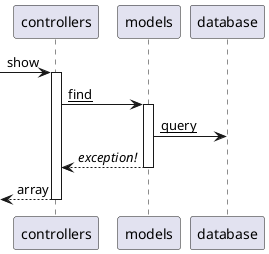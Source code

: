 @startuml
participant controllers as "controllers"
participant models as "models"
participant database as "database"
  [->controllers: show
  activate controllers
    controllers->models: <u>find</u>
    activate models
      models->database: <u>query</u>
    controllers<--models: <i>exception!</i>
    deactivate models
  [<--controllers: array
  deactivate controllers
@enduml